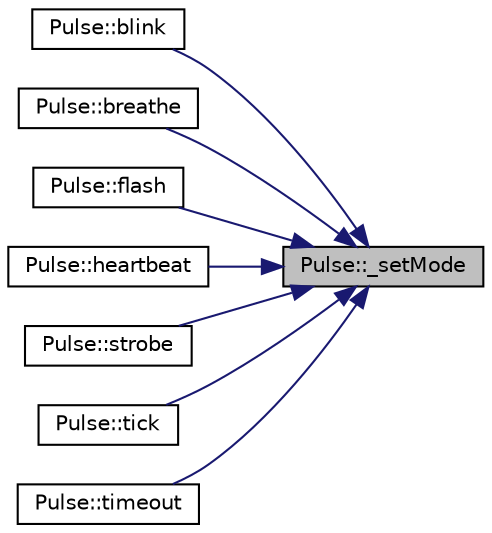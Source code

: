digraph "Pulse::_setMode"
{
 // LATEX_PDF_SIZE
  edge [fontname="Helvetica",fontsize="10",labelfontname="Helvetica",labelfontsize="10"];
  node [fontname="Helvetica",fontsize="10",shape=record];
  rankdir="RL";
  Node1 [label="Pulse::_setMode",height=0.2,width=0.4,color="black", fillcolor="grey75", style="filled", fontcolor="black",tooltip=" "];
  Node1 -> Node2 [dir="back",color="midnightblue",fontsize="10",style="solid",fontname="Helvetica"];
  Node2 [label="Pulse::blink",height=0.2,width=0.4,color="black", fillcolor="white", style="filled",URL="$classPulse.html#a83fb418907c0c250212ecef0c5fae47b",tooltip="Blink the led."];
  Node1 -> Node3 [dir="back",color="midnightblue",fontsize="10",style="solid",fontname="Helvetica"];
  Node3 [label="Pulse::breathe",height=0.2,width=0.4,color="black", fillcolor="white", style="filled",URL="$classPulse.html#ac682cbbcb4a3d3b50c666d41d74813ef",tooltip="Breath the led, pulse in and out using PWM."];
  Node1 -> Node4 [dir="back",color="midnightblue",fontsize="10",style="solid",fontname="Helvetica"];
  Node4 [label="Pulse::flash",height=0.2,width=0.4,color="black", fillcolor="white", style="filled",URL="$classPulse.html#aef3438aa62d2d8999591c6bb9e3043bf",tooltip="Flash the led continously."];
  Node1 -> Node5 [dir="back",color="midnightblue",fontsize="10",style="solid",fontname="Helvetica"];
  Node5 [label="Pulse::heartbeat",height=0.2,width=0.4,color="black", fillcolor="white", style="filled",URL="$classPulse.html#aaf393e196d8310002260c0f3ee7e4f01",tooltip="Flash the led like a heart-beat."];
  Node1 -> Node6 [dir="back",color="midnightblue",fontsize="10",style="solid",fontname="Helvetica"];
  Node6 [label="Pulse::strobe",height=0.2,width=0.4,color="black", fillcolor="white", style="filled",URL="$classPulse.html#ae31d733f97b8c845b9f4edfc2574a635",tooltip="Strobe the led."];
  Node1 -> Node7 [dir="back",color="midnightblue",fontsize="10",style="solid",fontname="Helvetica"];
  Node7 [label="Pulse::tick",height=0.2,width=0.4,color="black", fillcolor="white", style="filled",URL="$classPulse.html#a2faea32337eb9129e0ae199b4023f940",tooltip="Call this every loop to update the pulse led."];
  Node1 -> Node8 [dir="back",color="midnightblue",fontsize="10",style="solid",fontname="Helvetica"];
  Node8 [label="Pulse::timeout",height=0.2,width=0.4,color="black", fillcolor="white", style="filled",URL="$classPulse.html#a2a44616b7f3b76a4c79bc1f09c80d6c7",tooltip="Turn the led ON and then timeout."];
}
